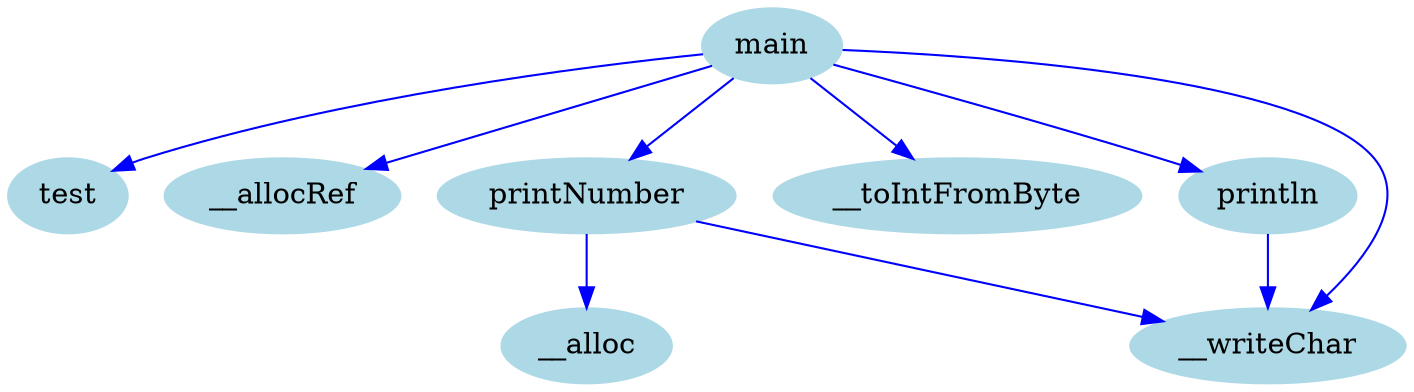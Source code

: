 digraph CallGraph {
    node [shape=ellipse, style=filled, color=lightblue];

    "__alloc";
    "test";
    "__allocRef";
    "printNumber";
    "__toIntFromByte";
    "println";
    "__writeChar";
    "main";

    "printNumber" -> "__alloc" [color=blue];
    "printNumber" -> "__writeChar" [color=blue];
    "println" -> "__writeChar" [color=blue];
    "main" -> "test" [color=blue];
    "main" -> "__allocRef" [color=blue];
    "main" -> "printNumber" [color=blue];
    "main" -> "__toIntFromByte" [color=blue];
    "main" -> "println" [color=blue];
    "main" -> "__writeChar" [color=blue];
}

